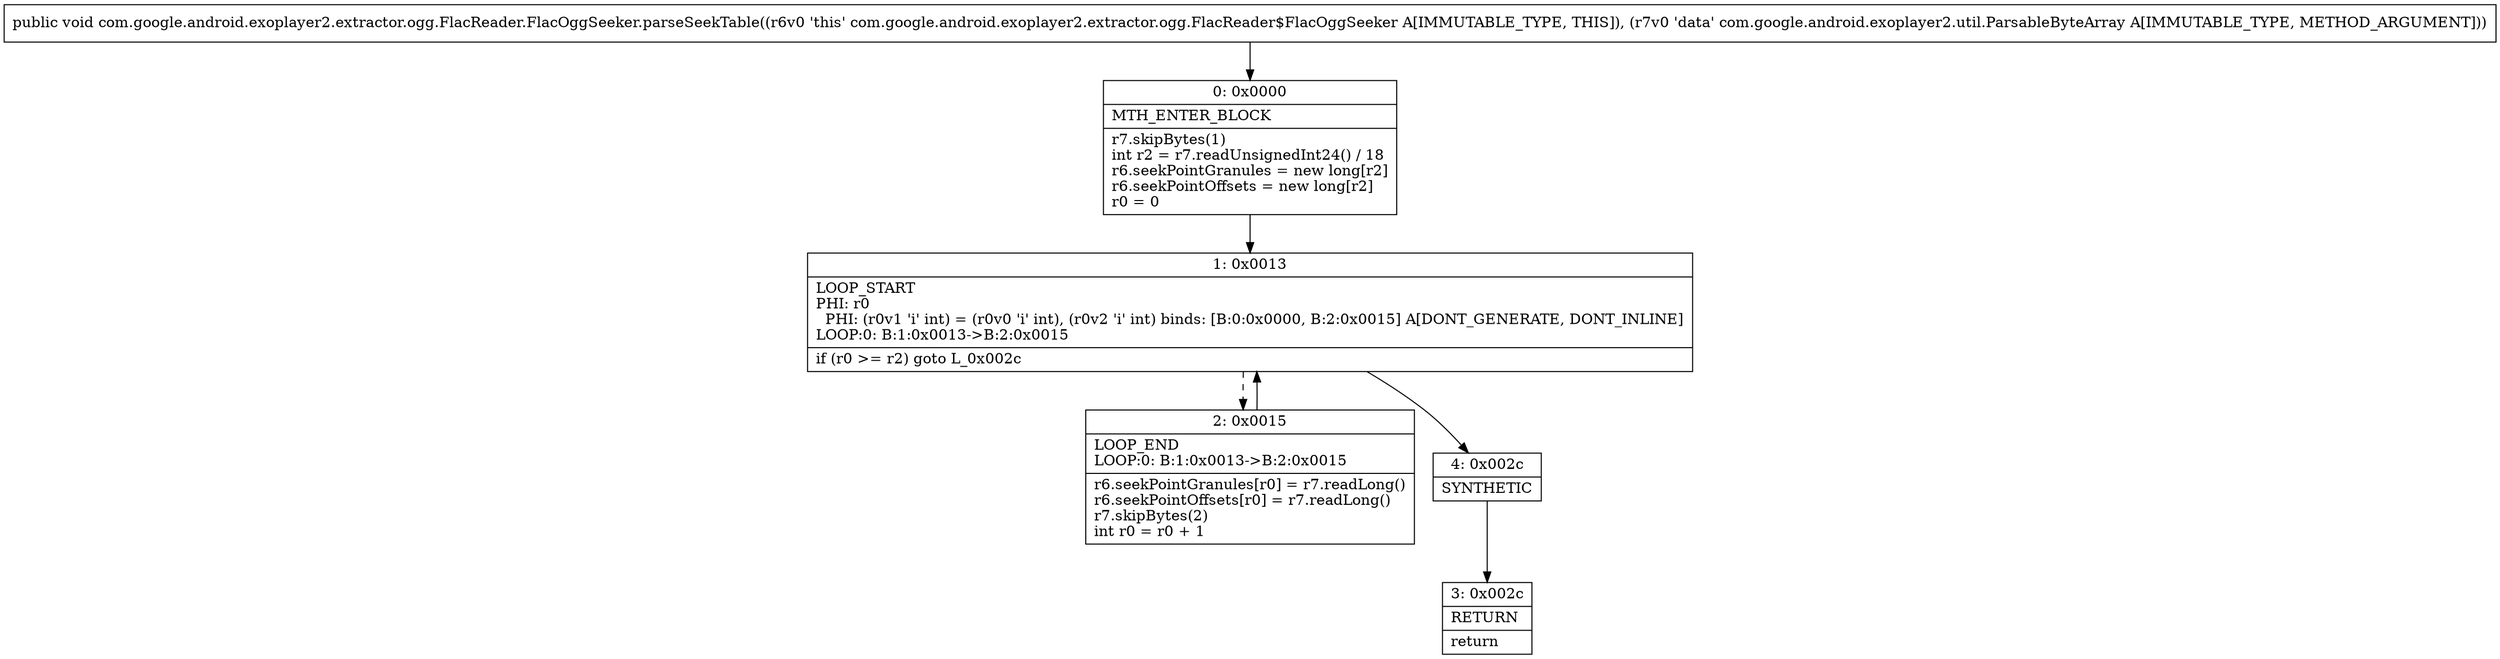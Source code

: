 digraph "CFG forcom.google.android.exoplayer2.extractor.ogg.FlacReader.FlacOggSeeker.parseSeekTable(Lcom\/google\/android\/exoplayer2\/util\/ParsableByteArray;)V" {
Node_0 [shape=record,label="{0\:\ 0x0000|MTH_ENTER_BLOCK\l|r7.skipBytes(1)\lint r2 = r7.readUnsignedInt24() \/ 18\lr6.seekPointGranules = new long[r2]\lr6.seekPointOffsets = new long[r2]\lr0 = 0\l}"];
Node_1 [shape=record,label="{1\:\ 0x0013|LOOP_START\lPHI: r0 \l  PHI: (r0v1 'i' int) = (r0v0 'i' int), (r0v2 'i' int) binds: [B:0:0x0000, B:2:0x0015] A[DONT_GENERATE, DONT_INLINE]\lLOOP:0: B:1:0x0013\-\>B:2:0x0015\l|if (r0 \>= r2) goto L_0x002c\l}"];
Node_2 [shape=record,label="{2\:\ 0x0015|LOOP_END\lLOOP:0: B:1:0x0013\-\>B:2:0x0015\l|r6.seekPointGranules[r0] = r7.readLong()\lr6.seekPointOffsets[r0] = r7.readLong()\lr7.skipBytes(2)\lint r0 = r0 + 1\l}"];
Node_3 [shape=record,label="{3\:\ 0x002c|RETURN\l|return\l}"];
Node_4 [shape=record,label="{4\:\ 0x002c|SYNTHETIC\l}"];
MethodNode[shape=record,label="{public void com.google.android.exoplayer2.extractor.ogg.FlacReader.FlacOggSeeker.parseSeekTable((r6v0 'this' com.google.android.exoplayer2.extractor.ogg.FlacReader$FlacOggSeeker A[IMMUTABLE_TYPE, THIS]), (r7v0 'data' com.google.android.exoplayer2.util.ParsableByteArray A[IMMUTABLE_TYPE, METHOD_ARGUMENT])) }"];
MethodNode -> Node_0;
Node_0 -> Node_1;
Node_1 -> Node_2[style=dashed];
Node_1 -> Node_4;
Node_2 -> Node_1;
Node_4 -> Node_3;
}

